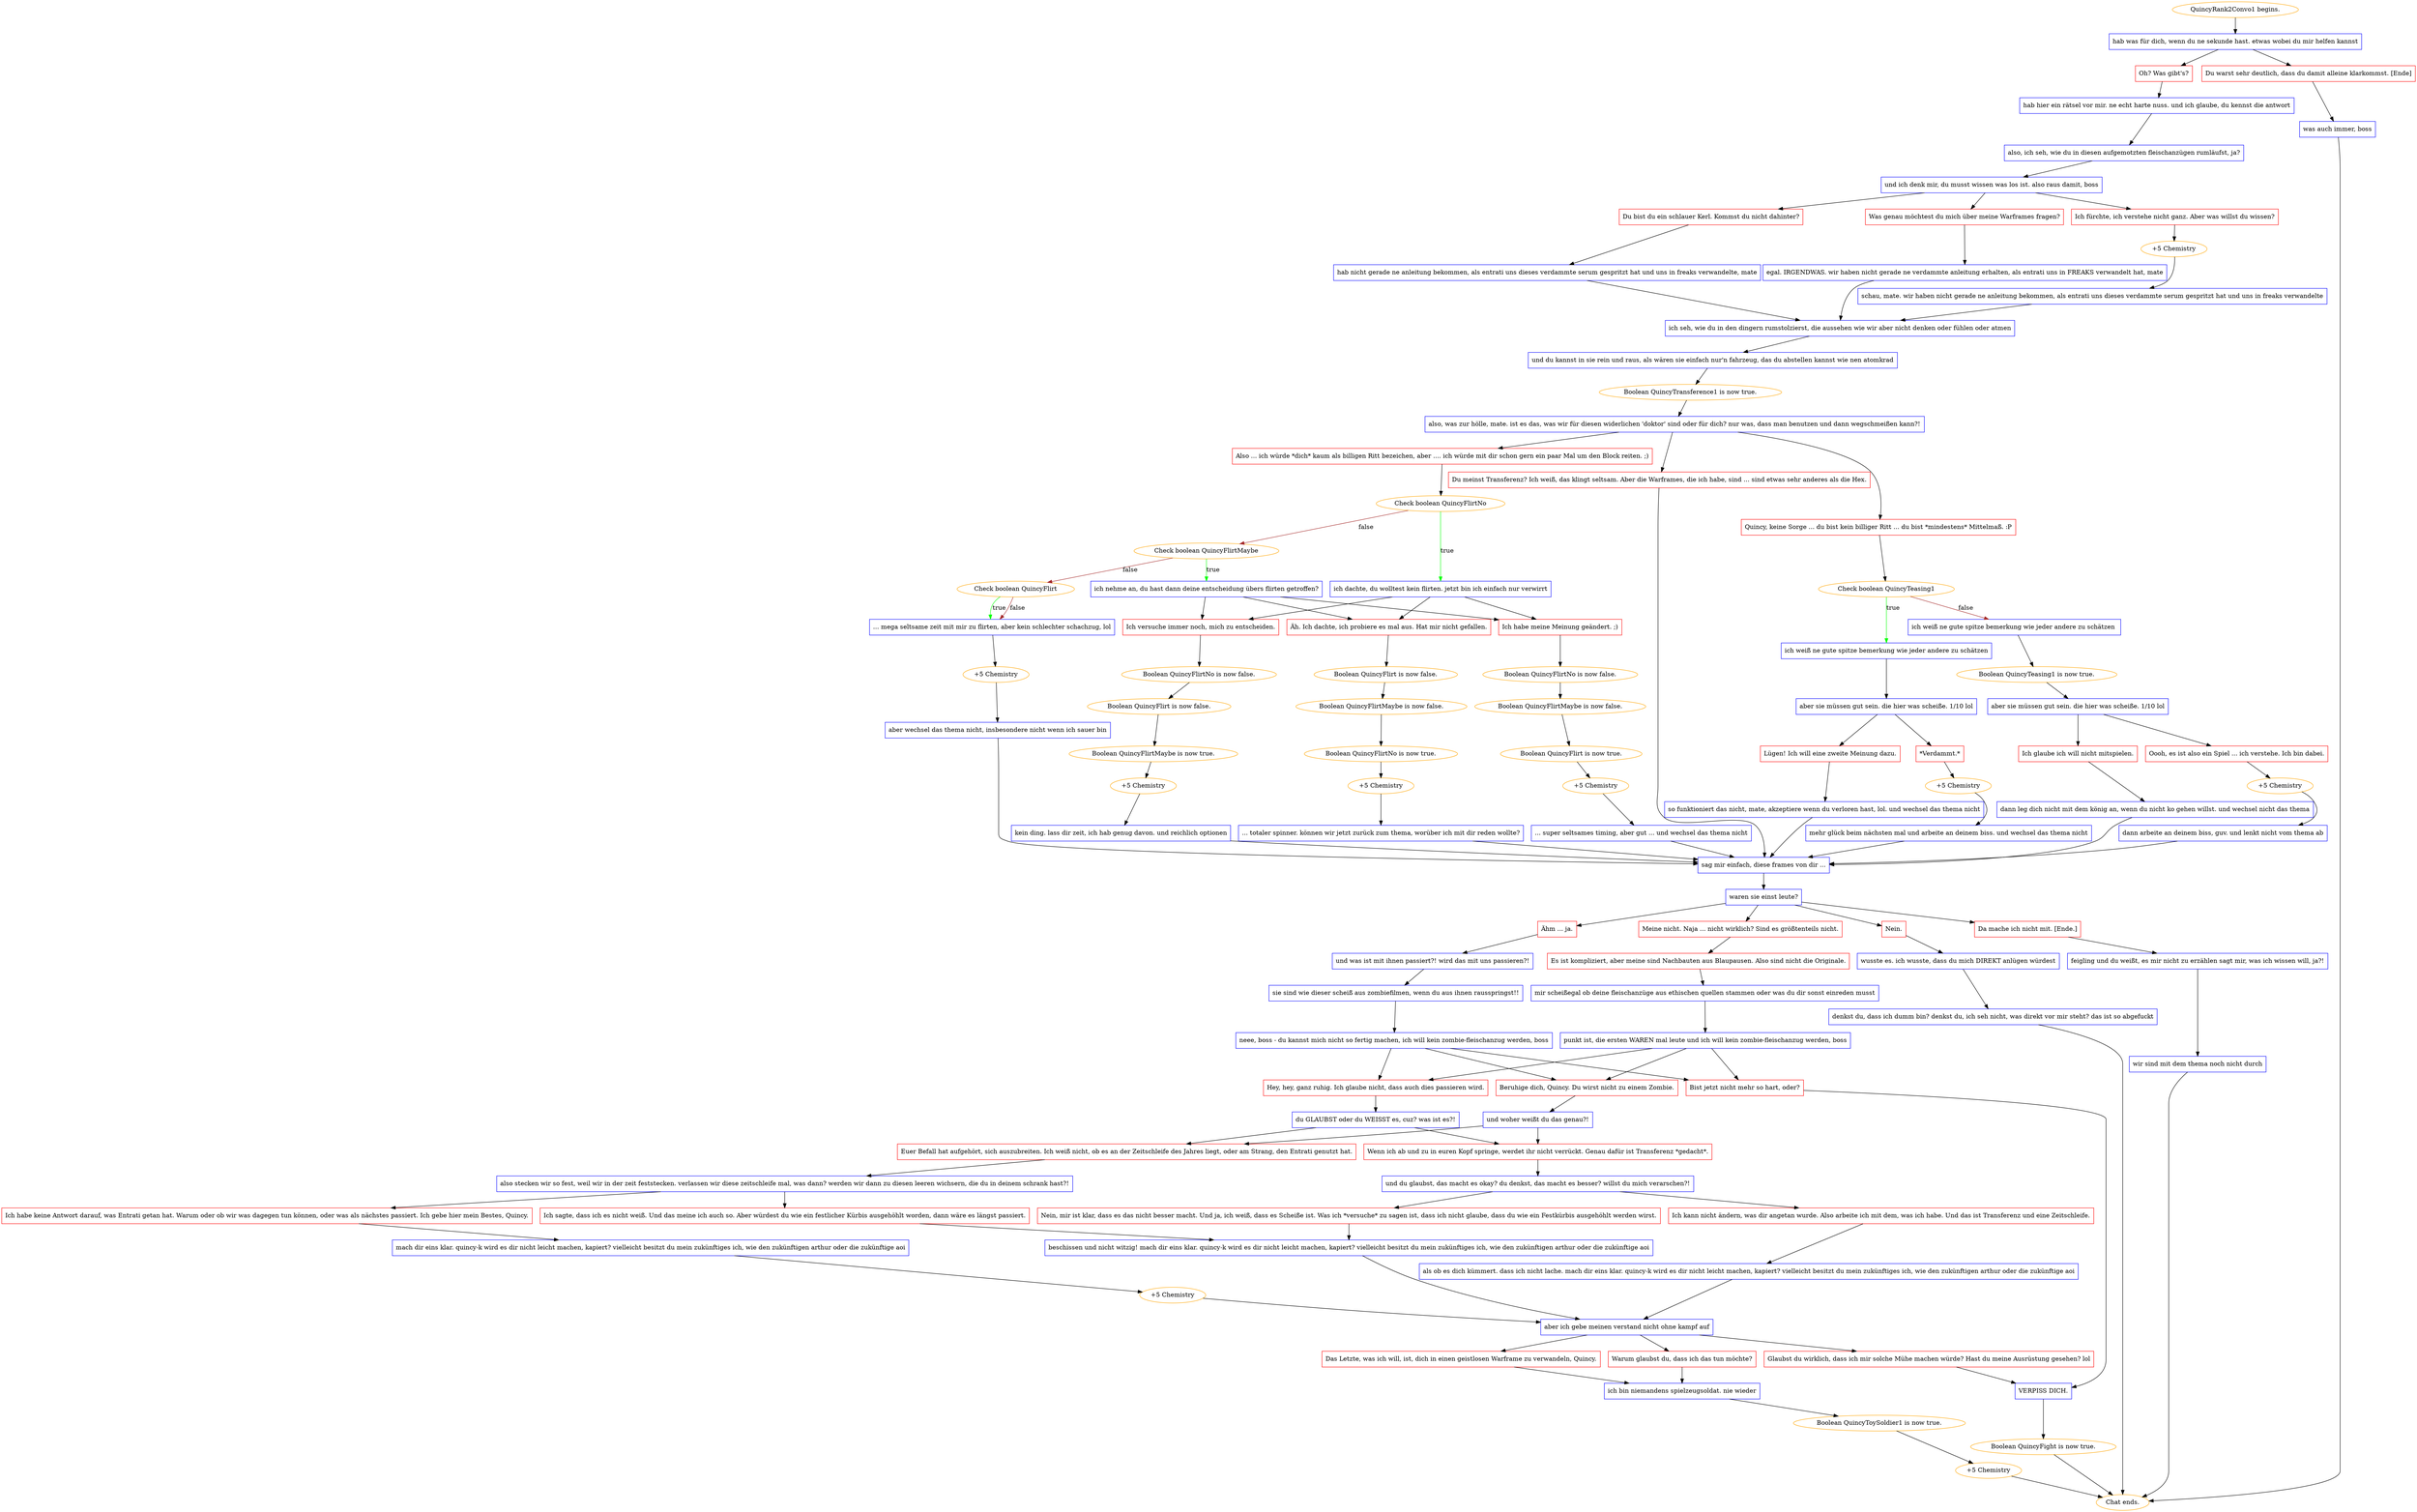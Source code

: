 digraph {
	"QuincyRank2Convo1 begins." [color=orange];
		"QuincyRank2Convo1 begins." -> j1547093607;
	j1547093607 [label="hab was für dich, wenn du ne sekunde hast. etwas wobei du mir helfen kannst",shape=box,color=blue];
		j1547093607 -> j1783784037;
		j1547093607 -> j853134374;
	j1783784037 [label="Oh? Was gibt's?",shape=box,color=red];
		j1783784037 -> j1925603498;
	j853134374 [label="Du warst sehr deutlich, dass du damit alleine klarkommst. [Ende]",shape=box,color=red];
		j853134374 -> j3533870339;
	j1925603498 [label="hab hier ein rätsel vor mir. ne echt harte nuss. und ich glaube, du kennst die antwort",shape=box,color=blue];
		j1925603498 -> j2550119758;
	j3533870339 [label="was auch immer, boss",shape=box,color=blue];
		j3533870339 -> "Chat ends.";
	j2550119758 [label="also, ich seh, wie du in diesen aufgemotzten fleischanzügen rumläufst, ja?",shape=box,color=blue];
		j2550119758 -> j2743946286;
	"Chat ends." [color=orange];
	j2743946286 [label="und ich denk mir, du musst wissen was los ist. also raus damit, boss",shape=box,color=blue];
		j2743946286 -> j1648935266;
		j2743946286 -> j1795763939;
		j2743946286 -> j2688766796;
	j1648935266 [label="Was genau möchtest du mich über meine Warframes fragen?",shape=box,color=red];
		j1648935266 -> j3240044037;
	j1795763939 [label="Ich fürchte, ich verstehe nicht ganz. Aber was willst du wissen?",shape=box,color=red];
		j1795763939 -> j2823009825;
	j2688766796 [label="Du bist du ein schlauer Kerl. Kommst du nicht dahinter?",shape=box,color=red];
		j2688766796 -> j3515353214;
	j3240044037 [label="egal. IRGENDWAS. wir haben nicht gerade ne verdammte anleitung erhalten, als entrati uns in FREAKS verwandelt hat, mate",shape=box,color=blue];
		j3240044037 -> j2780383665;
	j2823009825 [label="+5 Chemistry",color=orange];
		j2823009825 -> j2630151450;
	j3515353214 [label="hab nicht gerade ne anleitung bekommen, als entrati uns dieses verdammte serum gespritzt hat und uns in freaks verwandelte, mate",shape=box,color=blue];
		j3515353214 -> j2780383665;
	j2780383665 [label="ich seh, wie du in den dingern rumstolzierst, die aussehen wie wir aber nicht denken oder fühlen oder atmen",shape=box,color=blue];
		j2780383665 -> j3215448139;
	j2630151450 [label="schau, mate. wir haben nicht gerade ne anleitung bekommen, als entrati uns dieses verdammte serum gespritzt hat und uns in freaks verwandelte",shape=box,color=blue];
		j2630151450 -> j2780383665;
	j3215448139 [label="und du kannst in sie rein und raus, als wären sie einfach nur'n fahrzeug, das du abstellen kannst wie nen atomkrad",shape=box,color=blue];
		j3215448139 -> j1528954749;
	j1528954749 [label="Boolean QuincyTransference1 is now true.",color=orange];
		j1528954749 -> j3841686850;
	j3841686850 [label="also, was zur hölle, mate. ist es das, was wir für diesen widerlichen 'doktor' sind oder für dich? nur was, dass man benutzen und dann wegschmeißen kann?!",shape=box,color=blue];
		j3841686850 -> j1087215108;
		j3841686850 -> j3702589604;
		j3841686850 -> j396045984;
	j1087215108 [label="Du meinst Transferenz? Ich weiß, das klingt seltsam. Aber die Warframes, die ich habe, sind ... sind etwas sehr anderes als die Hex.",shape=box,color=red];
		j1087215108 -> j2818022475;
	j3702589604 [label="Quincy, keine Sorge ... du bist kein billiger Ritt ... du bist *mindestens* Mittelmaß. :P",shape=box,color=red];
		j3702589604 -> j1909544397;
	j396045984 [label="Also ... ich würde *dich* kaum als billigen Ritt bezeichen, aber .... ich würde mit dir schon gern ein paar Mal um den Block reiten. ;)",shape=box,color=red];
		j396045984 -> j3515667105;
	j2818022475 [label="sag mir einfach, diese frames von dir ...",shape=box,color=blue];
		j2818022475 -> j1458367230;
	j1909544397 [label="Check boolean QuincyTeasing1",color=orange];
		j1909544397 -> j42198240 [label=true,color=green];
		j1909544397 -> j3078289206 [label=false,color=brown];
	j3515667105 [label="Check boolean QuincyFlirtNo",color=orange];
		j3515667105 -> j3572920667 [label=true,color=green];
		j3515667105 -> j4006540290 [label=false,color=brown];
	j1458367230 [label="waren sie einst leute?",shape=box,color=blue];
		j1458367230 -> j2111923229;
		j1458367230 -> j1448236918;
		j1458367230 -> j2177251098;
		j1458367230 -> j3920744789;
	j42198240 [label="ich weiß ne gute spitze bemerkung wie jeder andere zu schätzen",shape=box,color=blue];
		j42198240 -> j1457433428;
	j3078289206 [label="ich weiß ne gute spitze bemerkung wie jeder andere zu schätzen ",shape=box,color=blue];
		j3078289206 -> j3070291440;
	j3572920667 [label="ich dachte, du wolltest kein flirten. jetzt bin ich einfach nur verwirrt",shape=box,color=blue];
		j3572920667 -> j1728227022;
		j3572920667 -> j4273205448;
		j3572920667 -> j2867046836;
	j4006540290 [label="Check boolean QuincyFlirtMaybe",color=orange];
		j4006540290 -> j3616355673 [label=true,color=green];
		j4006540290 -> j2034270586 [label=false,color=brown];
	j2111923229 [label="Ähm ... ja.",shape=box,color=red];
		j2111923229 -> j818280288;
	j1448236918 [label="Meine nicht. Naja ... nicht wirklich? Sind es größtenteils nicht.",shape=box,color=red];
		j1448236918 -> j1443905771;
	j2177251098 [label="Nein.",shape=box,color=red];
		j2177251098 -> j377942035;
	j3920744789 [label="Da mache ich nicht mit. [Ende.]",shape=box,color=red];
		j3920744789 -> j3419847312;
	j1457433428 [label="aber sie müssen gut sein. die hier was scheiße. 1/10 lol",shape=box,color=blue];
		j1457433428 -> j1689596799;
		j1457433428 -> j3597703703;
	j3070291440 [label="Boolean QuincyTeasing1 is now true.",color=orange];
		j3070291440 -> j15287371;
	j1728227022 [label="Ich habe meine Meinung geändert. ;)",shape=box,color=red];
		j1728227022 -> j1396036416;
	j4273205448 [label="Äh. Ich dachte, ich probiere es mal aus. Hat mir nicht gefallen.",shape=box,color=red];
		j4273205448 -> j1922062257;
	j2867046836 [label="Ich versuche immer noch, mich zu entscheiden.",shape=box,color=red];
		j2867046836 -> j515020432;
	j3616355673 [label="ich nehme an, du hast dann deine entscheidung übers flirten getroffen?",shape=box,color=blue];
		j3616355673 -> j1728227022;
		j3616355673 -> j4273205448;
		j3616355673 -> j2867046836;
	j2034270586 [label="Check boolean QuincyFlirt",color=orange];
		j2034270586 -> j3834741909 [label=true,color=green];
		j2034270586 -> j3834741909 [label=false,color=brown];
	j818280288 [label="und was ist mit ihnen passiert?! wird das mit uns passieren?!",shape=box,color=blue];
		j818280288 -> j3489934547;
	j1443905771 [label="Es ist kompliziert, aber meine sind Nachbauten aus Blaupausen. Also sind nicht die Originale.",shape=box,color=red];
		j1443905771 -> j1877678393;
	j377942035 [label="wusste es. ich wusste, dass du mich DIREKT anlügen würdest",shape=box,color=blue];
		j377942035 -> j3574643742;
	j3419847312 [label="feigling und du weißt, es mir nicht zu erzählen sagt mir, was ich wissen will, ja?!",shape=box,color=blue];
		j3419847312 -> j1366460790;
	j1689596799 [label="*Verdammt.*",shape=box,color=red];
		j1689596799 -> j2835462963;
	j3597703703 [label="Lügen! Ich will eine zweite Meinung dazu.",shape=box,color=red];
		j3597703703 -> j3430089812;
	j15287371 [label="aber sie müssen gut sein. die hier was scheiße. 1/10 lol",shape=box,color=blue];
		j15287371 -> j3578786139;
		j15287371 -> j1220792019;
	j1396036416 [label="Boolean QuincyFlirtNo is now false.",color=orange];
		j1396036416 -> j318839029;
	j1922062257 [label="Boolean QuincyFlirt is now false.",color=orange];
		j1922062257 -> j1371663438;
	j515020432 [label="Boolean QuincyFlirtNo is now false.",color=orange];
		j515020432 -> j3827368417;
	j3834741909 [label="... mega seltsame zeit mit mir zu flirten, aber kein schlechter schachzug, lol",shape=box,color=blue];
		j3834741909 -> j777719087;
	j3489934547 [label="sie sind wie dieser scheiß aus zombiefilmen, wenn du aus ihnen rausspringst!!",shape=box,color=blue];
		j3489934547 -> j2331418249;
	j1877678393 [label="mir scheißegal ob deine fleischanzüge aus ethischen quellen stammen oder was du dir sonst einreden musst",shape=box,color=blue];
		j1877678393 -> j2391906690;
	j3574643742 [label="denkst du, dass ich dumm bin? denkst du, ich seh nicht, was direkt vor mir steht? das ist so abgefuckt",shape=box,color=blue];
		j3574643742 -> "Chat ends.";
	j1366460790 [label="wir sind mit dem thema noch nicht durch",shape=box,color=blue];
		j1366460790 -> "Chat ends.";
	j2835462963 [label="+5 Chemistry",color=orange];
		j2835462963 -> j4076899472;
	j3430089812 [label="so funktioniert das nicht, mate, akzeptiere wenn du verloren hast, lol. und wechsel das thema nicht",shape=box,color=blue];
		j3430089812 -> j2818022475;
	j3578786139 [label="Ich glaube ich will nicht mitspielen.",shape=box,color=red];
		j3578786139 -> j2924243129;
	j1220792019 [label="Oooh, es ist also ein Spiel ... ich verstehe. Ich bin dabei.",shape=box,color=red];
		j1220792019 -> j1967408181;
	j318839029 [label="Boolean QuincyFlirtMaybe is now false.",color=orange];
		j318839029 -> j1553979220;
	j1371663438 [label="Boolean QuincyFlirtMaybe is now false.",color=orange];
		j1371663438 -> j3856936918;
	j3827368417 [label="Boolean QuincyFlirt is now false.",color=orange];
		j3827368417 -> j3166567488;
	j777719087 [label="+5 Chemistry",color=orange];
		j777719087 -> j4272769417;
	j2331418249 [label="neee, boss - du kannst mich nicht so fertig machen, ich will kein zombie-fleischanzug werden, boss",shape=box,color=blue];
		j2331418249 -> j203522967;
		j2331418249 -> j2162156194;
		j2331418249 -> j1151166707;
	j2391906690 [label="punkt ist, die ersten WAREN mal leute und ich will kein zombie-fleischanzug werden, boss",shape=box,color=blue];
		j2391906690 -> j203522967;
		j2391906690 -> j2162156194;
		j2391906690 -> j1151166707;
	j4076899472 [label="mehr glück beim nächsten mal und arbeite an deinem biss. und wechsel das thema nicht",shape=box,color=blue];
		j4076899472 -> j2818022475;
	j2924243129 [label="dann leg dich nicht mit dem könig an, wenn du nicht ko gehen willst. und wechsel nicht das thema",shape=box,color=blue];
		j2924243129 -> j2818022475;
	j1967408181 [label="+5 Chemistry",color=orange];
		j1967408181 -> j3999544946;
	j1553979220 [label="Boolean QuincyFlirt is now true.",color=orange];
		j1553979220 -> j2862579231;
	j3856936918 [label="Boolean QuincyFlirtNo is now true.",color=orange];
		j3856936918 -> j2066735698;
	j3166567488 [label="Boolean QuincyFlirtMaybe is now true.",color=orange];
		j3166567488 -> j247077474;
	j4272769417 [label="aber wechsel das thema nicht, insbesondere nicht wenn ich sauer bin",shape=box,color=blue];
		j4272769417 -> j2818022475;
	j203522967 [label="Hey, hey, ganz ruhig. Ich glaube nicht, dass auch dies passieren wird.",shape=box,color=red];
		j203522967 -> j1424254631;
	j2162156194 [label="Beruhige dich, Quincy. Du wirst nicht zu einem Zombie.",shape=box,color=red];
		j2162156194 -> j2162111945;
	j1151166707 [label="Bist jetzt nicht mehr so hart, oder?",shape=box,color=red];
		j1151166707 -> j1126315567;
	j3999544946 [label="dann arbeite an deinem biss, guv. und lenkt nicht vom thema ab",shape=box,color=blue];
		j3999544946 -> j2818022475;
	j2862579231 [label="+5 Chemistry",color=orange];
		j2862579231 -> j3176231846;
	j2066735698 [label="+5 Chemistry",color=orange];
		j2066735698 -> j830398550;
	j247077474 [label="+5 Chemistry",color=orange];
		j247077474 -> j2104628979;
	j1424254631 [label="du GLAUBST oder du WEISST es, cuz? was ist es?!",shape=box,color=blue];
		j1424254631 -> j138250168;
		j1424254631 -> j3356505071;
	j2162111945 [label="und woher weißt du das genau?!",shape=box,color=blue];
		j2162111945 -> j3356505071;
		j2162111945 -> j138250168;
	j1126315567 [label="VERPISS DICH.",shape=box,color=blue];
		j1126315567 -> j2299206206;
	j3176231846 [label="... super seltsames timing, aber gut ... und wechsel das thema nicht",shape=box,color=blue];
		j3176231846 -> j2818022475;
	j830398550 [label="... totaler spinner. können wir jetzt zurück zum thema, worüber ich mit dir reden wollte?",shape=box,color=blue];
		j830398550 -> j2818022475;
	j2104628979 [label="kein ding. lass dir zeit, ich hab genug davon. und reichlich optionen",shape=box,color=blue];
		j2104628979 -> j2818022475;
	j138250168 [label="Wenn ich ab und zu in euren Kopf springe, werdet ihr nicht verrückt. Genau dafür ist Transferenz *gedacht*.",shape=box,color=red];
		j138250168 -> j3354721274;
	j3356505071 [label="Euer Befall hat aufgehört, sich auszubreiten. Ich weiß nicht, ob es an der Zeitschleife des Jahres liegt, oder am Strang, den Entrati genutzt hat.",shape=box,color=red];
		j3356505071 -> j427604506;
	j2299206206 [label="Boolean QuincyFight is now true.",color=orange];
		j2299206206 -> "Chat ends.";
	j3354721274 [label="und du glaubst, das macht es okay? du denkst, das macht es besser? willst du mich verarschen?!",shape=box,color=blue];
		j3354721274 -> j1193732960;
		j3354721274 -> j3399461159;
	j427604506 [label="also stecken wir so fest, weil wir in der zeit feststecken. verlassen wir diese zeitschleife mal, was dann? werden wir dann zu diesen leeren wichsern, die du in deinem schrank hast?!",shape=box,color=blue];
		j427604506 -> j1893500820;
		j427604506 -> j2707472337;
	j1193732960 [label="Nein, mir ist klar, dass es das nicht besser macht. Und ja, ich weiß, dass es Scheiße ist. Was ich *versuche* zu sagen ist, dass ich nicht glaube, dass du wie ein Festkürbis ausgehöhlt werden wirst.",shape=box,color=red];
		j1193732960 -> j370728687;
	j3399461159 [label="Ich kann nicht ändern, was dir angetan wurde. Also arbeite ich mit dem, was ich habe. Und das ist Transferenz und eine Zeitschleife.",shape=box,color=red];
		j3399461159 -> j1787510809;
	j1893500820 [label="Ich habe keine Antwort darauf, was Entrati getan hat. Warum oder ob wir was dagegen tun können, oder was als nächstes passiert. Ich gebe hier mein Bestes, Quincy.",shape=box,color=red];
		j1893500820 -> j2129537919;
	j2707472337 [label="Ich sagte, dass ich es nicht weiß. Und das meine ich auch so. Aber würdest du wie ein festlicher Kürbis ausgehöhlt worden, dann wäre es längst passiert.",shape=box,color=red];
		j2707472337 -> j370728687;
	j370728687 [label="beschissen und nicht witzig! mach dir eins klar. quincy-k wird es dir nicht leicht machen, kapiert? vielleicht besitzt du mein zukünftiges ich, wie den zukünftigen arthur oder die zukünftige aoi",shape=box,color=blue];
		j370728687 -> j3830909112;
	j1787510809 [label="als ob es dich kümmert. dass ich nicht lache. mach dir eins klar. quincy-k wird es dir nicht leicht machen, kapiert? vielleicht besitzt du mein zukünftiges ich, wie den zukünftigen arthur oder die zukünftige aoi",shape=box,color=blue];
		j1787510809 -> j3830909112;
	j2129537919 [label="mach dir eins klar. quincy-k wird es dir nicht leicht machen, kapiert? vielleicht besitzt du mein zukünftiges ich, wie den zukünftigen arthur oder die zukünftige aoi",shape=box,color=blue];
		j2129537919 -> j3752872124;
	j3830909112 [label="aber ich gebe meinen verstand nicht ohne kampf auf",shape=box,color=blue];
		j3830909112 -> j1606547706;
		j3830909112 -> j729490440;
		j3830909112 -> j185043175;
	j3752872124 [label="+5 Chemistry",color=orange];
		j3752872124 -> j3830909112;
	j1606547706 [label="Das Letzte, was ich will, ist, dich in einen geistlosen Warframe zu verwandeln, Quincy.",shape=box,color=red];
		j1606547706 -> j1014208302;
	j729490440 [label="Warum glaubst du, dass ich das tun möchte?",shape=box,color=red];
		j729490440 -> j1014208302;
	j185043175 [label="Glaubst du wirklich, dass ich mir solche Mühe machen würde? Hast du meine Ausrüstung gesehen? lol",shape=box,color=red];
		j185043175 -> j1126315567;
	j1014208302 [label="ich bin niemandens spielzeugsoldat. nie wieder",shape=box,color=blue];
		j1014208302 -> j2433684752;
	j2433684752 [label="Boolean QuincyToySoldier1 is now true.",color=orange];
		j2433684752 -> j4081414586;
	j4081414586 [label="+5 Chemistry",color=orange];
		j4081414586 -> "Chat ends.";
}